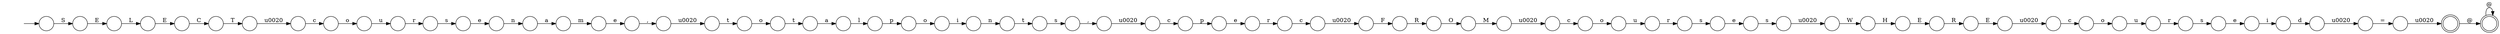 digraph Automaton {
  rankdir = LR;
  0 [shape=circle,label=""];
  0 -> 68 [label="m"]
  1 [shape=circle,label=""];
  1 -> 26 [label="o"]
  2 [shape=circle,label=""];
  2 -> 36 [label="="]
  3 [shape=circle,label=""];
  3 -> 27 [label="E"]
  4 [shape=circle,label=""];
  4 -> 8 [label="\u0020"]
  5 [shape=doublecircle,label=""];
  5 -> 5 [label="@"]
  6 [shape=circle,label=""];
  6 -> 60 [label="r"]
  7 [shape=circle,label=""];
  7 -> 11 [label="e"]
  8 [shape=circle,label=""];
  8 -> 63 [label="F"]
  9 [shape=circle,label=""];
  9 -> 2 [label="\u0020"]
  10 [shape=circle,label=""];
  10 -> 12 [label="e"]
  11 [shape=circle,label=""];
  11 -> 45 [label="r"]
  12 [shape=circle,label=""];
  12 -> 48 [label="s"]
  13 [shape=circle,label=""];
  13 -> 46 [label="E"]
  14 [shape=circle,label=""];
  14 -> 15 [label="o"]
  15 [shape=circle,label=""];
  15 -> 69 [label="u"]
  16 [shape=circle,label=""];
  16 -> 34 [label="L"]
  17 [shape=circle,label=""];
  17 -> 50 [label="t"]
  18 [shape=circle,label=""];
  18 -> 37 [label="O"]
  19 [shape=circle,label=""];
  19 -> 30 [label="T"]
  20 [shape=circle,label=""];
  20 -> 14 [label="c"]
  21 [shape=circle,label=""];
  21 -> 1 [label="p"]
  22 [shape=circle,label=""];
  22 -> 16 [label="E"]
  23 [shape=circle,label=""];
  23 -> 17 [label="o"]
  24 [shape=circle,label=""];
  24 -> 38 [label="u"]
  25 [shape=circle,label=""];
  25 -> 29 [label="\u0020"]
  26 [shape=circle,label=""];
  26 -> 43 [label="i"]
  27 [shape=circle,label=""];
  27 -> 41 [label="\u0020"]
  28 [shape=circle,label=""];
  28 -> 24 [label="o"]
  29 [shape=circle,label=""];
  29 -> 23 [label="t"]
  30 [shape=circle,label=""];
  30 -> 20 [label="\u0020"]
  31 [shape=circle,label=""];
  31 -> 49 [label="s"]
  32 [shape=circle,label=""];
  32 -> 6 [label="u"]
  33 [shape=circle,label=""];
  initial [shape=plaintext,label=""];
  initial -> 33
  33 -> 22 [label="S"]
  34 [shape=circle,label=""];
  34 -> 61 [label="E"]
  35 [shape=circle,label=""];
  35 -> 21 [label="l"]
  36 [shape=circle,label=""];
  36 -> 66 [label="\u0020"]
  37 [shape=circle,label=""];
  37 -> 57 [label="M"]
  38 [shape=circle,label=""];
  38 -> 58 [label="r"]
  39 [shape=circle,label=""];
  39 -> 0 [label="a"]
  40 [shape=circle,label=""];
  40 -> 59 [label="i"]
  41 [shape=circle,label=""];
  41 -> 53 [label="c"]
  42 [shape=circle,label=""];
  42 -> 67 [label="c"]
  43 [shape=circle,label=""];
  43 -> 51 [label="n"]
  44 [shape=circle,label=""];
  44 -> 62 [label="s"]
  45 [shape=circle,label=""];
  45 -> 4 [label="c"]
  46 [shape=circle,label=""];
  46 -> 3 [label="R"]
  47 [shape=circle,label=""];
  47 -> 25 [label=","]
  48 [shape=circle,label=""];
  48 -> 65 [label="\u0020"]
  49 [shape=circle,label=""];
  49 -> 56 [label="e"]
  50 [shape=circle,label=""];
  50 -> 35 [label="a"]
  51 [shape=circle,label=""];
  51 -> 44 [label="t"]
  52 [shape=circle,label=""];
  52 -> 42 [label="\u0020"]
  53 [shape=circle,label=""];
  53 -> 32 [label="o"]
  54 [shape=circle,label=""];
  54 -> 13 [label="H"]
  55 [shape=circle,label=""];
  55 -> 28 [label="c"]
  56 [shape=circle,label=""];
  56 -> 39 [label="n"]
  57 [shape=circle,label=""];
  57 -> 55 [label="\u0020"]
  58 [shape=circle,label=""];
  58 -> 10 [label="s"]
  59 [shape=circle,label=""];
  59 -> 9 [label="d"]
  60 [shape=circle,label=""];
  60 -> 64 [label="s"]
  61 [shape=circle,label=""];
  61 -> 19 [label="C"]
  62 [shape=circle,label=""];
  62 -> 52 [label=","]
  63 [shape=circle,label=""];
  63 -> 18 [label="R"]
  64 [shape=circle,label=""];
  64 -> 40 [label="e"]
  65 [shape=circle,label=""];
  65 -> 54 [label="W"]
  66 [shape=doublecircle,label=""];
  66 -> 5 [label="@"]
  67 [shape=circle,label=""];
  67 -> 7 [label="p"]
  68 [shape=circle,label=""];
  68 -> 47 [label="e"]
  69 [shape=circle,label=""];
  69 -> 31 [label="r"]
}
